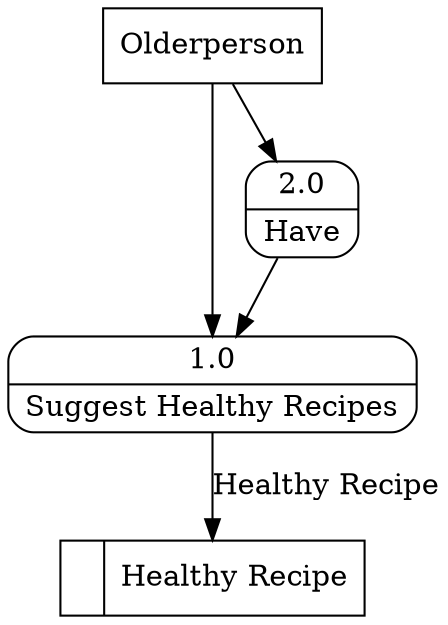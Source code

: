digraph dfd2{ 
node[shape=record]
200 [label="<f0>  |<f1> Healthy Recipe " ];
201 [label="Olderperson" shape=box];
202 [label="{<f0> 1.0|<f1> Suggest Healthy Recipes }" shape=Mrecord];
203 [label="{<f0> 2.0|<f1> Have }" shape=Mrecord];
201 -> 202
201 -> 203
202 -> 200 [label="Healthy Recipe"]
203 -> 202
}